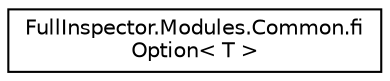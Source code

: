 digraph "Graphical Class Hierarchy"
{
  edge [fontname="Helvetica",fontsize="10",labelfontname="Helvetica",labelfontsize="10"];
  node [fontname="Helvetica",fontsize="10",shape=record];
  rankdir="LR";
  Node1 [label="FullInspector.Modules.Common.fi\lOption\< T \>",height=0.2,width=0.4,color="black", fillcolor="white", style="filled",URL="$struct_full_inspector_1_1_modules_1_1_common_1_1fi_option_3_01_t_01_4.html",tooltip="A simple monad that can either contain or not contain a value. "];
}
